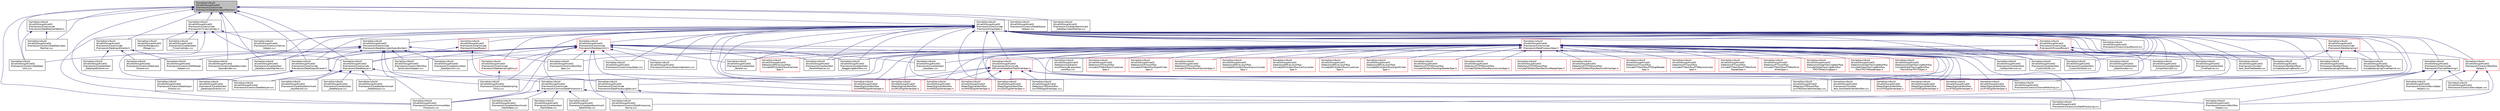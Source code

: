 digraph "/home/travis/build/AliceO2Group/AliceO2/Framework/Core/include/Framework/DataDescriptorMatcher.h"
{
 // INTERACTIVE_SVG=YES
  bgcolor="transparent";
  edge [fontname="Helvetica",fontsize="10",labelfontname="Helvetica",labelfontsize="10"];
  node [fontname="Helvetica",fontsize="10",shape=record];
  Node34 [label="/home/travis/build\l/AliceO2Group/AliceO2\l/Framework/Core/include\l/Framework/DataDescriptorMatcher.h",height=0.2,width=0.4,color="black", fillcolor="grey75", style="filled", fontcolor="black"];
  Node34 -> Node35 [dir="back",color="midnightblue",fontsize="10",style="solid",fontname="Helvetica"];
  Node35 [label="/home/travis/build\l/AliceO2Group/AliceO2\l/Framework/Core/include\l/Framework/DataInputDirector.h",height=0.2,width=0.4,color="black",URL="$d0/d9c/DataInputDirector_8h.html"];
  Node35 -> Node36 [dir="back",color="midnightblue",fontsize="10",style="solid",fontname="Helvetica"];
  Node36 [label="/home/travis/build\l/AliceO2Group/AliceO2\l/Framework/Core/src/AODReader\lHelpers.cxx",height=0.2,width=0.4,color="black",URL="$d4/dc5/AODReaderHelpers_8cxx.html"];
  Node35 -> Node37 [dir="back",color="midnightblue",fontsize="10",style="solid",fontname="Helvetica"];
  Node37 [label="/home/travis/build\l/AliceO2Group/AliceO2\l/Framework/Core/src/DataInput\lDirector.cxx",height=0.2,width=0.4,color="black",URL="$d6/d2a/DataInputDirector_8cxx.html"];
  Node35 -> Node38 [dir="back",color="midnightblue",fontsize="10",style="solid",fontname="Helvetica"];
  Node38 [label="/home/travis/build\l/AliceO2Group/AliceO2\l/Framework/Core/test/test\l_DataInputDirector.cxx",height=0.2,width=0.4,color="black",URL="$df/d68/test__DataInputDirector_8cxx.html"];
  Node34 -> Node39 [dir="back",color="midnightblue",fontsize="10",style="solid",fontname="Helvetica"];
  Node39 [label="/home/travis/build\l/AliceO2Group/AliceO2\l/Framework/Core/include\l/Framework/DataMatcherWalker.h",height=0.2,width=0.4,color="black",URL="$d7/dc7/DataMatcherWalker_8h.html"];
  Node39 -> Node40 [dir="back",color="midnightblue",fontsize="10",style="solid",fontname="Helvetica"];
  Node40 [label="/home/travis/build\l/AliceO2Group/AliceO2\l/Framework/Core/src/DataDescriptor\lMatcher.cxx",height=0.2,width=0.4,color="black",URL="$d0/d2b/DataDescriptorMatcher_8cxx.html"];
  Node39 -> Node41 [dir="back",color="midnightblue",fontsize="10",style="solid",fontname="Helvetica"];
  Node41 [label="/home/travis/build\l/AliceO2Group/AliceO2\l/Framework/Core/src/DataSpec\lUtils.cxx",height=0.2,width=0.4,color="black",URL="$d4/dab/DataSpecUtils_8cxx.html"];
  Node34 -> Node42 [dir="back",color="midnightblue",fontsize="10",style="solid",fontname="Helvetica"];
  Node42 [label="/home/travis/build\l/AliceO2Group/AliceO2\l/Framework/Core/include\l/Framework/DataOutputDirector.h",height=0.2,width=0.4,color="black",URL="$d4/d61/DataOutputDirector_8h.html"];
  Node42 -> Node43 [dir="back",color="midnightblue",fontsize="10",style="solid",fontname="Helvetica"];
  Node43 [label="/home/travis/build\l/AliceO2Group/AliceO2\l/Framework/Core/include\l/Framework/CommonDataProcessors.h",height=0.2,width=0.4,color="black",URL="$d6/d58/CommonDataProcessors_8h.html"];
  Node43 -> Node44 [dir="back",color="midnightblue",fontsize="10",style="solid",fontname="Helvetica"];
  Node44 [label="/home/travis/build\l/AliceO2Group/AliceO2\l/Framework/Core/src/CommonData\lProcessors.cxx",height=0.2,width=0.4,color="black",URL="$df/d93/CommonDataProcessors_8cxx.html"];
  Node43 -> Node45 [dir="back",color="midnightblue",fontsize="10",style="solid",fontname="Helvetica"];
  Node45 [label="/home/travis/build\l/AliceO2Group/AliceO2\l/Framework/Core/src/Workflow\lHelpers.cxx",height=0.2,width=0.4,color="black",URL="$dc/da7/WorkflowHelpers_8cxx.html"];
  Node43 -> Node46 [dir="back",color="midnightblue",fontsize="10",style="solid",fontname="Helvetica"];
  Node46 [label="/home/travis/build\l/AliceO2Group/AliceO2\l/Framework/Core/test/benchmark\l_TableToTree.cxx",height=0.2,width=0.4,color="black",URL="$d9/dd7/benchmark__TableToTree_8cxx.html"];
  Node43 -> Node47 [dir="back",color="midnightblue",fontsize="10",style="solid",fontname="Helvetica"];
  Node47 [label="/home/travis/build\l/AliceO2Group/AliceO2\l/Framework/Core/test/benchmark\l_TreeToTable.cxx",height=0.2,width=0.4,color="black",URL="$dc/dc4/benchmark__TreeToTable_8cxx.html"];
  Node43 -> Node48 [dir="back",color="midnightblue",fontsize="10",style="solid",fontname="Helvetica"];
  Node48 [label="/home/travis/build\l/AliceO2Group/AliceO2\l/Framework/Core/test/test\l_TreeToTable.cxx",height=0.2,width=0.4,color="black",URL="$da/dae/test__TreeToTable_8cxx.html"];
  Node42 -> Node49 [dir="back",color="midnightblue",fontsize="10",style="solid",fontname="Helvetica"];
  Node49 [label="/home/travis/build\l/AliceO2Group/AliceO2\l/Framework/Core/src/DataOutput\lDirector.cxx",height=0.2,width=0.4,color="black",URL="$db/d61/DataOutputDirector_8cxx.html"];
  Node42 -> Node50 [dir="back",color="midnightblue",fontsize="10",style="solid",fontname="Helvetica"];
  Node50 [label="/home/travis/build\l/AliceO2Group/AliceO2\l/Framework/Core/test/test\l_DataOutputDirector.cxx",height=0.2,width=0.4,color="black",URL="$d8/de2/test__DataOutputDirector_8cxx.html"];
  Node34 -> Node51 [dir="back",color="midnightblue",fontsize="10",style="solid",fontname="Helvetica"];
  Node51 [label="/home/travis/build\l/AliceO2Group/AliceO2\l/Framework/Core/include\l/Framework/DataRelayer.h",height=0.2,width=0.4,color="black",URL="$df/d59/DataRelayer_8h.html"];
  Node51 -> Node52 [dir="back",color="midnightblue",fontsize="10",style="solid",fontname="Helvetica"];
  Node52 [label="/home/travis/build\l/AliceO2Group/AliceO2\l/Framework/Core/include\l/Framework/DataProcessingDevice.h",height=0.2,width=0.4,color="black",URL="$d3/d4b/DataProcessingDevice_8h.html"];
  Node52 -> Node53 [dir="back",color="midnightblue",fontsize="10",style="solid",fontname="Helvetica"];
  Node53 [label="/home/travis/build\l/AliceO2Group/AliceO2\l/Framework/Core/src/DataProcessing\lDevice.cxx",height=0.2,width=0.4,color="black",URL="$db/dac/DataProcessingDevice_8cxx.html"];
  Node52 -> Node54 [dir="back",color="midnightblue",fontsize="10",style="solid",fontname="Helvetica"];
  Node54 [label="/home/travis/build\l/AliceO2Group/AliceO2\l/Framework/Core/src/runDataProcessing.cxx",height=0.2,width=0.4,color="black",URL="$d7/d54/runDataProcessing_8cxx.html"];
  Node51 -> Node55 [dir="back",color="midnightblue",fontsize="10",style="solid",fontname="Helvetica"];
  Node55 [label="/home/travis/build\l/AliceO2Group/AliceO2\l/Framework/Core/src/DataRelayer.cxx",height=0.2,width=0.4,color="black",URL="$d1/d57/DataRelayer_8cxx.html"];
  Node51 -> Node56 [dir="back",color="midnightblue",fontsize="10",style="solid",fontname="Helvetica"];
  Node56 [label="/home/travis/build\l/AliceO2Group/AliceO2\l/Framework/Core/test/benchmark\l_DataRelayer.cxx",height=0.2,width=0.4,color="black",URL="$d8/dd6/benchmark__DataRelayer_8cxx.html"];
  Node51 -> Node57 [dir="back",color="midnightblue",fontsize="10",style="solid",fontname="Helvetica"];
  Node57 [label="/home/travis/build\l/AliceO2Group/AliceO2\l/Framework/Core/test/benchmark\l_InputRecord.cxx",height=0.2,width=0.4,color="black",URL="$df/d93/benchmark__InputRecord_8cxx.html"];
  Node51 -> Node58 [dir="back",color="midnightblue",fontsize="10",style="solid",fontname="Helvetica"];
  Node58 [label="/home/travis/build\l/AliceO2Group/AliceO2\l/Framework/Core/test/test\l_DataRelayer.cxx",height=0.2,width=0.4,color="black",URL="$dc/d6d/test__DataRelayer_8cxx.html"];
  Node34 -> Node59 [dir="back",color="midnightblue",fontsize="10",style="solid",fontname="Helvetica"];
  Node59 [label="/home/travis/build\l/AliceO2Group/AliceO2\l/Framework/Core/include\l/Framework/InputSpec.h",height=0.2,width=0.4,color="black",URL="$d5/d3f/InputSpec_8h.html"];
  Node59 -> Node60 [dir="back",color="midnightblue",fontsize="10",style="solid",fontname="Helvetica"];
  Node60 [label="/home/travis/build\l/AliceO2Group/AliceO2\l/Detectors/TRD/workflow\l/src/TRDDigitWriterSpec.cxx",height=0.2,width=0.4,color="black",URL="$dd/d1a/TRDDigitWriterSpec_8cxx.html"];
  Node59 -> Node61 [dir="back",color="midnightblue",fontsize="10",style="solid",fontname="Helvetica"];
  Node61 [label="/home/travis/build\l/AliceO2Group/AliceO2\l/Detectors/TRD/workflow\l/src/TRDTrackletWriterSpec.cxx",height=0.2,width=0.4,color="black",URL="$d0/dfb/TRDTrackletWriterSpec_8cxx.html"];
  Node59 -> Node62 [dir="back",color="midnightblue",fontsize="10",style="solid",fontname="Helvetica"];
  Node62 [label="/home/travis/build\l/AliceO2Group/AliceO2\l/Framework/Core/include\l/Framework/ChannelMatching.h",height=0.2,width=0.4,color="black",URL="$d3/d2c/ChannelMatching_8h.html"];
  Node62 -> Node63 [dir="back",color="midnightblue",fontsize="10",style="solid",fontname="Helvetica"];
  Node63 [label="/home/travis/build\l/AliceO2Group/AliceO2\l/Framework/Core/src/ChannelMatching.cxx",height=0.2,width=0.4,color="black",URL="$d6/d34/ChannelMatching_8cxx.html"];
  Node62 -> Node53 [dir="back",color="midnightblue",fontsize="10",style="solid",fontname="Helvetica"];
  Node62 -> Node64 [dir="back",color="midnightblue",fontsize="10",style="solid",fontname="Helvetica"];
  Node64 [label="/home/travis/build\l/AliceO2Group/AliceO2\l/Framework/Core/src/DeviceSpec.cxx",height=0.2,width=0.4,color="black",URL="$d8/d84/DeviceSpec_8cxx.html"];
  Node62 -> Node65 [dir="back",color="midnightblue",fontsize="10",style="solid",fontname="Helvetica"];
  Node65 [label="/home/travis/build\l/AliceO2Group/AliceO2\l/Framework/Core/src/DeviceSpec\lHelpers.cxx",height=0.2,width=0.4,color="black",URL="$d1/dd9/DeviceSpecHelpers_8cxx.html"];
  Node62 -> Node54 [dir="back",color="midnightblue",fontsize="10",style="solid",fontname="Helvetica"];
  Node62 -> Node45 [dir="back",color="midnightblue",fontsize="10",style="solid",fontname="Helvetica"];
  Node59 -> Node43 [dir="back",color="midnightblue",fontsize="10",style="solid",fontname="Helvetica"];
  Node59 -> Node66 [dir="back",color="midnightblue",fontsize="10",style="solid",fontname="Helvetica"];
  Node66 [label="/home/travis/build\l/AliceO2Group/AliceO2\l/Framework/Core/include\l/Framework/DataDescriptorQueryBuilder.h",height=0.2,width=0.4,color="black",URL="$db/de2/DataDescriptorQueryBuilder_8h.html"];
  Node66 -> Node42 [dir="back",color="midnightblue",fontsize="10",style="solid",fontname="Helvetica"];
  Node66 -> Node44 [dir="back",color="midnightblue",fontsize="10",style="solid",fontname="Helvetica"];
  Node66 -> Node67 [dir="back",color="midnightblue",fontsize="10",style="solid",fontname="Helvetica"];
  Node67 [label="/home/travis/build\l/AliceO2Group/AliceO2\l/Framework/Core/src/DataDescriptor\lQueryBuilder.cxx",height=0.2,width=0.4,color="black",URL="$d3/d17/DataDescriptorQueryBuilder_8cxx.html"];
  Node66 -> Node37 [dir="back",color="midnightblue",fontsize="10",style="solid",fontname="Helvetica"];
  Node66 -> Node68 [dir="back",color="midnightblue",fontsize="10",style="solid",fontname="Helvetica"];
  Node68 [label="/home/travis/build\l/AliceO2Group/AliceO2\l/Framework/Core/src/DataSampling\lPolicy.cxx",height=0.2,width=0.4,color="black",URL="$de/d3b/DataSamplingPolicy_8cxx.html",tooltip="Implementation of O2 Data Sampling Policy. "];
  Node66 -> Node69 [dir="back",color="midnightblue",fontsize="10",style="solid",fontname="Helvetica"];
  Node69 [label="/home/travis/build\l/AliceO2Group/AliceO2\l/Framework/Core/src/Workflow\lSerializationHelpers.cxx",height=0.2,width=0.4,color="black",URL="$d0/d54/WorkflowSerializationHelpers_8cxx.html"];
  Node66 -> Node70 [dir="back",color="midnightblue",fontsize="10",style="solid",fontname="Helvetica"];
  Node70 [label="/home/travis/build\l/AliceO2Group/AliceO2\l/Framework/Core/src/Workflow\lSpec.cxx",height=0.2,width=0.4,color="black",URL="$d1/d43/WorkflowSpec_8cxx.html"];
  Node66 -> Node71 [dir="back",color="midnightblue",fontsize="10",style="solid",fontname="Helvetica"];
  Node71 [label="/home/travis/build\l/AliceO2Group/AliceO2\l/Framework/Core/test/test\l_DataDescriptorMatcher.cxx",height=0.2,width=0.4,color="black",URL="$dd/d1e/test__DataDescriptorMatcher_8cxx.html"];
  Node66 -> Node72 [dir="back",color="midnightblue",fontsize="10",style="solid",fontname="Helvetica"];
  Node72 [label="/home/travis/build\l/AliceO2Group/AliceO2\l/Framework/Core/test/unittest\l_DataSpecUtils.cxx",height=0.2,width=0.4,color="black",URL="$dd/dfd/unittest__DataSpecUtils_8cxx.html"];
  Node59 -> Node42 [dir="back",color="midnightblue",fontsize="10",style="solid",fontname="Helvetica"];
  Node59 -> Node73 [dir="back",color="midnightblue",fontsize="10",style="solid",fontname="Helvetica"];
  Node73 [label="/home/travis/build\l/AliceO2Group/AliceO2\l/Framework/Core/include\l/Framework/DataProcessorSpec.h",height=0.2,width=0.4,color="red",URL="$d0/df4/DataProcessorSpec_8h.html"];
  Node73 -> Node74 [dir="back",color="midnightblue",fontsize="10",style="solid",fontname="Helvetica"];
  Node74 [label="/home/travis/build\l/AliceO2Group/AliceO2\l/Detectors/Calibration\l/workflow/ccdb-populator\l-workflow.cxx",height=0.2,width=0.4,color="black",URL="$d2/d5c/ccdb-populator-workflow_8cxx.html"];
  Node73 -> Node75 [dir="back",color="midnightblue",fontsize="10",style="solid",fontname="Helvetica"];
  Node75 [label="/home/travis/build\l/AliceO2Group/AliceO2\l/Detectors/CPV/workflow\l/include/CPVWorkflow/Clusterizer\lSpec.h",height=0.2,width=0.4,color="red",URL="$d9/dcc/CPV_2workflow_2include_2CPVWorkflow_2ClusterizerSpec_8h.html"];
  Node73 -> Node78 [dir="back",color="midnightblue",fontsize="10",style="solid",fontname="Helvetica"];
  Node78 [label="/home/travis/build\l/AliceO2Group/AliceO2\l/Detectors/CPV/workflow\l/include/CPVWorkflow/DigitsPrinter\lSpec.h",height=0.2,width=0.4,color="red",URL="$d4/d19/CPV_2workflow_2include_2CPVWorkflow_2DigitsPrinterSpec_8h.html"];
  Node73 -> Node80 [dir="back",color="midnightblue",fontsize="10",style="solid",fontname="Helvetica"];
  Node80 [label="/home/travis/build\l/AliceO2Group/AliceO2\l/Detectors/CPV/workflow\l/include/CPVWorkflow/PublisherSpec.h",height=0.2,width=0.4,color="red",URL="$d1/dd9/CPV_2workflow_2include_2CPVWorkflow_2PublisherSpec_8h.html"];
  Node73 -> Node82 [dir="back",color="midnightblue",fontsize="10",style="solid",fontname="Helvetica"];
  Node82 [label="/home/travis/build\l/AliceO2Group/AliceO2\l/Detectors/EMCAL/workflow\l/include/EMCALWorkflow/AnalysisCluster\lSpec.h",height=0.2,width=0.4,color="red",URL="$d3/dd3/AnalysisClusterSpec_8h.html"];
  Node73 -> Node85 [dir="back",color="midnightblue",fontsize="10",style="solid",fontname="Helvetica"];
  Node85 [label="/home/travis/build\l/AliceO2Group/AliceO2\l/Detectors/EMCAL/workflow\l/include/EMCALWorkflow/CellConverter\lSpec.h",height=0.2,width=0.4,color="red",URL="$d3/ddf/EMCAL_2workflow_2include_2EMCALWorkflow_2CellConverterSpec_8h.html"];
  Node73 -> Node87 [dir="back",color="midnightblue",fontsize="10",style="solid",fontname="Helvetica"];
  Node87 [label="/home/travis/build\l/AliceO2Group/AliceO2\l/Detectors/EMCAL/workflow\l/include/EMCALWorkflow/Clusterizer\lSpec.h",height=0.2,width=0.4,color="red",URL="$d2/dd1/EMCAL_2workflow_2include_2EMCALWorkflow_2ClusterizerSpec_8h.html"];
  Node73 -> Node89 [dir="back",color="midnightblue",fontsize="10",style="solid",fontname="Helvetica"];
  Node89 [label="/home/travis/build\l/AliceO2Group/AliceO2\l/Detectors/EMCAL/workflow\l/include/EMCALWorkflow/DigitsPrinter\lSpec.h",height=0.2,width=0.4,color="red",URL="$d3/d59/EMCAL_2workflow_2include_2EMCALWorkflow_2DigitsPrinterSpec_8h.html"];
  Node73 -> Node91 [dir="back",color="midnightblue",fontsize="10",style="solid",fontname="Helvetica"];
  Node91 [label="/home/travis/build\l/AliceO2Group/AliceO2\l/Detectors/EMCAL/workflow\l/include/EMCALWorkflow/Publisher\lSpec.h",height=0.2,width=0.4,color="red",URL="$d2/d55/EMCAL_2workflow_2include_2EMCALWorkflow_2PublisherSpec_8h.html"];
  Node73 -> Node93 [dir="back",color="midnightblue",fontsize="10",style="solid",fontname="Helvetica"];
  Node93 [label="/home/travis/build\l/AliceO2Group/AliceO2\l/Detectors/FIT/FDD/workflow\l/include/FDDWorkflow/DigitReaderSpec.h",height=0.2,width=0.4,color="red",URL="$dd/d24/FIT_2FDD_2workflow_2include_2FDDWorkflow_2DigitReaderSpec_8h.html"];
  Node73 -> Node96 [dir="back",color="midnightblue",fontsize="10",style="solid",fontname="Helvetica"];
  Node96 [label="/home/travis/build\l/AliceO2Group/AliceO2\l/Detectors/FIT/FDD/workflow\l/include/FDDWorkflow/ReconstructorSpec.h",height=0.2,width=0.4,color="red",URL="$d7/df4/ReconstructorSpec_8h.html"];
  Node73 -> Node98 [dir="back",color="midnightblue",fontsize="10",style="solid",fontname="Helvetica"];
  Node98 [label="/home/travis/build\l/AliceO2Group/AliceO2\l/Detectors/FIT/FDD/workflow\l/include/FDDWorkflow/RecPointReaderSpec.h",height=0.2,width=0.4,color="red",URL="$d7/da5/RecPointReaderSpec_8h.html"];
  Node73 -> Node100 [dir="back",color="midnightblue",fontsize="10",style="solid",fontname="Helvetica"];
  Node100 [label="/home/travis/build\l/AliceO2Group/AliceO2\l/Detectors/FIT/FDD/workflow\l/include/FDDWorkflow/RecPointWriterSpec.h",height=0.2,width=0.4,color="red",URL="$dc/d74/RecPointWriterSpec_8h.html"];
  Node73 -> Node102 [dir="back",color="midnightblue",fontsize="10",style="solid",fontname="Helvetica"];
  Node102 [label="/home/travis/build\l/AliceO2Group/AliceO2\l/Detectors/FIT/workflow\l/include/FITWorkflow/FT0DigitReader\lSpec.h",height=0.2,width=0.4,color="red",URL="$dc/d0d/FT0DigitReaderSpec_8h.html"];
  Node73 -> Node105 [dir="back",color="midnightblue",fontsize="10",style="solid",fontname="Helvetica"];
  Node105 [label="/home/travis/build\l/AliceO2Group/AliceO2\l/Detectors/FIT/workflow\l/include/FITWorkflow/FT0Reconstructor\lSpec.h",height=0.2,width=0.4,color="red",URL="$d0/d58/FT0ReconstructorSpec_8h.html"];
  Node73 -> Node107 [dir="back",color="midnightblue",fontsize="10",style="solid",fontname="Helvetica"];
  Node107 [label="/home/travis/build\l/AliceO2Group/AliceO2\l/Detectors/FIT/workflow\l/include/FITWorkflow/FT0RecPoint\lReaderSpec.h",height=0.2,width=0.4,color="red",URL="$d1/d4b/FT0RecPointReaderSpec_8h.html"];
  Node73 -> Node111 [dir="back",color="midnightblue",fontsize="10",style="solid",fontname="Helvetica"];
  Node111 [label="/home/travis/build\l/AliceO2Group/AliceO2\l/Detectors/FIT/workflow\l/include/FITWorkflow/FT0RecPoint\lWriterSpec.h",height=0.2,width=0.4,color="red",URL="$d5/d02/FT0RecPointWriterSpec_8h.html"];
  Node73 -> Node113 [dir="back",color="midnightblue",fontsize="10",style="solid",fontname="Helvetica"];
  Node113 [label="/home/travis/build\l/AliceO2Group/AliceO2\l/Detectors/GlobalTrackingWorkflow\l/include/GlobalTrackingWorkflow\l/TPCITSMatchingSpec.h",height=0.2,width=0.4,color="red",URL="$da/d20/TPCITSMatchingSpec_8h.html"];
  Node73 -> Node115 [dir="back",color="midnightblue",fontsize="10",style="solid",fontname="Helvetica"];
  Node115 [label="/home/travis/build\l/AliceO2Group/AliceO2\l/Detectors/GlobalTrackingWorkflow\l/include/GlobalTrackingWorkflow\l/TrackTPCITSReaderSpec.h",height=0.2,width=0.4,color="red",URL="$de/daa/TrackTPCITSReaderSpec_8h.html"];
  Node73 -> Node117 [dir="back",color="midnightblue",fontsize="10",style="solid",fontname="Helvetica"];
  Node117 [label="/home/travis/build\l/AliceO2Group/AliceO2\l/Detectors/GlobalTrackingWorkflow\l/include/GlobalTrackingWorkflow\l/TrackWriterTPCITSSpec.h",height=0.2,width=0.4,color="red",URL="$da/d9c/TrackWriterTPCITSSpec_8h.html"];
  Node73 -> Node60 [dir="back",color="midnightblue",fontsize="10",style="solid",fontname="Helvetica"];
  Node73 -> Node61 [dir="back",color="midnightblue",fontsize="10",style="solid",fontname="Helvetica"];
  Node73 -> Node43 [dir="back",color="midnightblue",fontsize="10",style="solid",fontname="Helvetica"];
  Node73 -> Node44 [dir="back",color="midnightblue",fontsize="10",style="solid",fontname="Helvetica"];
  Node73 -> Node54 [dir="back",color="midnightblue",fontsize="10",style="solid",fontname="Helvetica"];
  Node73 -> Node70 [dir="back",color="midnightblue",fontsize="10",style="solid",fontname="Helvetica"];
  Node73 -> Node341 [dir="back",color="midnightblue",fontsize="10",style="solid",fontname="Helvetica"];
  Node341 [label="/home/travis/build\l/AliceO2Group/AliceO2\l/Framework/Core/test/test\l_CallbackService.cxx",height=0.2,width=0.4,color="black",URL="$db/d30/test__CallbackService_8cxx.html"];
  Node73 -> Node343 [dir="back",color="midnightblue",fontsize="10",style="solid",fontname="Helvetica"];
  Node343 [label="/home/travis/build\l/AliceO2Group/AliceO2\l/Framework/Core/test/test\l_CustomGUIGL.cxx",height=0.2,width=0.4,color="black",URL="$d5/d47/test__CustomGUIGL_8cxx.html"];
  Node73 -> Node344 [dir="back",color="midnightblue",fontsize="10",style="solid",fontname="Helvetica"];
  Node344 [label="/home/travis/build\l/AliceO2Group/AliceO2\l/Framework/Core/test/test\l_CustomGUISokol.cxx",height=0.2,width=0.4,color="black",URL="$d6/dd1/test__CustomGUISokol_8cxx.html"];
  Node73 -> Node347 [dir="back",color="midnightblue",fontsize="10",style="solid",fontname="Helvetica"];
  Node347 [label="/home/travis/build\l/AliceO2Group/AliceO2\l/Framework/Core/test/test\l_DataAllocator.cxx",height=0.2,width=0.4,color="black",URL="$d2/da2/test__DataAllocator_8cxx.html"];
  Node73 -> Node350 [dir="back",color="midnightblue",fontsize="10",style="solid",fontname="Helvetica"];
  Node350 [label="/home/travis/build\l/AliceO2Group/AliceO2\l/Framework/Core/test/test\l_Parallel.cxx",height=0.2,width=0.4,color="black",URL="$d3/d66/test__Parallel_8cxx.html"];
  Node73 -> Node351 [dir="back",color="midnightblue",fontsize="10",style="solid",fontname="Helvetica"];
  Node351 [label="/home/travis/build\l/AliceO2Group/AliceO2\l/Framework/Core/test/test\l_ParallelPipeline.cxx",height=0.2,width=0.4,color="black",URL="$d8/d7e/test__ParallelPipeline_8cxx.html"];
  Node73 -> Node360 [dir="back",color="midnightblue",fontsize="10",style="solid",fontname="Helvetica"];
  Node360 [label="/home/travis/build\l/AliceO2Group/AliceO2\l/Framework/Core/test/test\l_SimpleTracksED.cxx",height=0.2,width=0.4,color="black",URL="$d7/d18/test__SimpleTracksED_8cxx.html"];
  Node73 -> Node364 [dir="back",color="midnightblue",fontsize="10",style="solid",fontname="Helvetica"];
  Node364 [label="/home/travis/build\l/AliceO2Group/AliceO2\l/Framework/Core/test/test\l_StaggeringWorkflow.cxx",height=0.2,width=0.4,color="black",URL="$dd/d16/test__StaggeringWorkflow_8cxx.html"];
  Node73 -> Node366 [dir="back",color="midnightblue",fontsize="10",style="solid",fontname="Helvetica"];
  Node366 [label="/home/travis/build\l/AliceO2Group/AliceO2\l/Framework/Core/test/test\l_TimePipeline.cxx",height=0.2,width=0.4,color="black",URL="$d1/d4f/test__TimePipeline_8cxx.html"];
  Node73 -> Node368 [dir="back",color="midnightblue",fontsize="10",style="solid",fontname="Helvetica"];
  Node368 [label="/home/travis/build\l/AliceO2Group/AliceO2\l/Framework/TestWorkflows\l/src/dataSamplingParallel.cxx",height=0.2,width=0.4,color="black",URL="$d3/dbe/dataSamplingParallel_8cxx.html"];
  Node73 -> Node369 [dir="back",color="midnightblue",fontsize="10",style="solid",fontname="Helvetica"];
  Node369 [label="/home/travis/build\l/AliceO2Group/AliceO2\l/Framework/TestWorkflows\l/src/dataSamplingPodAndRoot.cxx",height=0.2,width=0.4,color="black",URL="$de/da3/dataSamplingPodAndRoot_8cxx.html"];
  Node73 -> Node370 [dir="back",color="midnightblue",fontsize="10",style="solid",fontname="Helvetica"];
  Node370 [label="/home/travis/build\l/AliceO2Group/AliceO2\l/Framework/TestWorkflows\l/src/dataSamplingTimePipeline.cxx",height=0.2,width=0.4,color="black",URL="$db/d9e/dataSamplingTimePipeline_8cxx.html"];
  Node73 -> Node465 [dir="back",color="midnightblue",fontsize="10",style="solid",fontname="Helvetica"];
  Node465 [label="/home/travis/build\l/AliceO2Group/AliceO2\l/Framework/Utils/include\l/DPLUtils/MakeRootTreeWriterSpec.h",height=0.2,width=0.4,color="red",URL="$d5/dc8/MakeRootTreeWriterSpec_8h.html",tooltip="Configurable generator for RootTreeWriter processor spec. "];
  Node465 -> Node60 [dir="back",color="midnightblue",fontsize="10",style="solid",fontname="Helvetica"];
  Node465 -> Node61 [dir="back",color="midnightblue",fontsize="10",style="solid",fontname="Helvetica"];
  Node465 -> Node392 [dir="back",color="midnightblue",fontsize="10",style="solid",fontname="Helvetica"];
  Node392 [label="/home/travis/build\l/AliceO2Group/AliceO2\l/Framework/Utils/test\l/test_RootTreeWriterWorkflow.cxx",height=0.2,width=0.4,color="black",URL="$d1/d02/test__RootTreeWriterWorkflow_8cxx.html"];
  Node465 -> Node467 [dir="back",color="midnightblue",fontsize="10",style="solid",fontname="Helvetica"];
  Node467 [label="/home/travis/build\l/AliceO2Group/AliceO2\l/Steer/DigitizerWorkflow\l/src/CPVDigitWriterSpec.h",height=0.2,width=0.4,color="red",URL="$d1/dc0/CPVDigitWriterSpec_8h.html"];
  Node465 -> Node469 [dir="back",color="midnightblue",fontsize="10",style="solid",fontname="Helvetica"];
  Node469 [label="/home/travis/build\l/AliceO2Group/AliceO2\l/Steer/DigitizerWorkflow\l/src/FDDDigitWriterSpec.h",height=0.2,width=0.4,color="red",URL="$d8/dcd/FDDDigitWriterSpec_8h.html"];
  Node465 -> Node470 [dir="back",color="midnightblue",fontsize="10",style="solid",fontname="Helvetica"];
  Node470 [label="/home/travis/build\l/AliceO2Group/AliceO2\l/Steer/DigitizerWorkflow\l/src/FT0DigitWriterSpec.h",height=0.2,width=0.4,color="red",URL="$d4/d85/FT0DigitWriterSpec_8h.html"];
  Node465 -> Node471 [dir="back",color="midnightblue",fontsize="10",style="solid",fontname="Helvetica"];
  Node471 [label="/home/travis/build\l/AliceO2Group/AliceO2\l/Steer/DigitizerWorkflow\l/src/FV0DigitWriterSpec.h",height=0.2,width=0.4,color="red",URL="$d3/d12/FV0DigitWriterSpec_8h.html"];
  Node465 -> Node472 [dir="back",color="midnightblue",fontsize="10",style="solid",fontname="Helvetica"];
  Node472 [label="/home/travis/build\l/AliceO2Group/AliceO2\l/Steer/DigitizerWorkflow\l/src/HMPIDDigitWriterSpec.h",height=0.2,width=0.4,color="red",URL="$d5/d5b/HMPIDDigitWriterSpec_8h.html"];
  Node465 -> Node473 [dir="back",color="midnightblue",fontsize="10",style="solid",fontname="Helvetica"];
  Node473 [label="/home/travis/build\l/AliceO2Group/AliceO2\l/Steer/DigitizerWorkflow\l/src/MCHDigitWriterSpec.h",height=0.2,width=0.4,color="red",URL="$d8/d60/MCHDigitWriterSpec_8h.html"];
  Node465 -> Node474 [dir="back",color="midnightblue",fontsize="10",style="solid",fontname="Helvetica"];
  Node474 [label="/home/travis/build\l/AliceO2Group/AliceO2\l/Steer/DigitizerWorkflow\l/src/MIDDigitWriterSpec.h",height=0.2,width=0.4,color="red",URL="$d9/d65/MIDDigitWriterSpec_8h.html"];
  Node465 -> Node475 [dir="back",color="midnightblue",fontsize="10",style="solid",fontname="Helvetica"];
  Node475 [label="/home/travis/build\l/AliceO2Group/AliceO2\l/Steer/DigitizerWorkflow\l/src/PHOSDigitWriterSpec.h",height=0.2,width=0.4,color="red",URL="$d4/d33/PHOSDigitWriterSpec_8h.html"];
  Node465 -> Node476 [dir="back",color="midnightblue",fontsize="10",style="solid",fontname="Helvetica"];
  Node476 [label="/home/travis/build\l/AliceO2Group/AliceO2\l/Steer/DigitizerWorkflow\l/src/ZDCDigitWriterSpec.h",height=0.2,width=0.4,color="red",URL="$d9/d31/ZDCDigitWriterSpec_8h.html"];
  Node73 -> Node391 [dir="back",color="midnightblue",fontsize="10",style="solid",fontname="Helvetica"];
  Node391 [label="/home/travis/build\l/AliceO2Group/AliceO2\l/Framework/Utils/test\l/test_RootTreeReader.cxx",height=0.2,width=0.4,color="black",URL="$d6/d0d/test__RootTreeReader_8cxx.html"];
  Node73 -> Node392 [dir="back",color="midnightblue",fontsize="10",style="solid",fontname="Helvetica"];
  Node73 -> Node467 [dir="back",color="midnightblue",fontsize="10",style="solid",fontname="Helvetica"];
  Node73 -> Node469 [dir="back",color="midnightblue",fontsize="10",style="solid",fontname="Helvetica"];
  Node73 -> Node470 [dir="back",color="midnightblue",fontsize="10",style="solid",fontname="Helvetica"];
  Node73 -> Node471 [dir="back",color="midnightblue",fontsize="10",style="solid",fontname="Helvetica"];
  Node73 -> Node472 [dir="back",color="midnightblue",fontsize="10",style="solid",fontname="Helvetica"];
  Node73 -> Node473 [dir="back",color="midnightblue",fontsize="10",style="solid",fontname="Helvetica"];
  Node73 -> Node474 [dir="back",color="midnightblue",fontsize="10",style="solid",fontname="Helvetica"];
  Node73 -> Node475 [dir="back",color="midnightblue",fontsize="10",style="solid",fontname="Helvetica"];
  Node73 -> Node476 [dir="back",color="midnightblue",fontsize="10",style="solid",fontname="Helvetica"];
  Node59 -> Node442 [dir="back",color="midnightblue",fontsize="10",style="solid",fontname="Helvetica"];
  Node442 [label="/home/travis/build\l/AliceO2Group/AliceO2\l/Framework/Core/include\l/Framework/DataSampling.h",height=0.2,width=0.4,color="red",URL="$d7/d78/DataSampling_8h.html",tooltip="Definition of O2 Data Sampling, v1.0. "];
  Node442 -> Node368 [dir="back",color="midnightblue",fontsize="10",style="solid",fontname="Helvetica"];
  Node442 -> Node369 [dir="back",color="midnightblue",fontsize="10",style="solid",fontname="Helvetica"];
  Node442 -> Node370 [dir="back",color="midnightblue",fontsize="10",style="solid",fontname="Helvetica"];
  Node59 -> Node517 [dir="back",color="midnightblue",fontsize="10",style="solid",fontname="Helvetica"];
  Node517 [label="/home/travis/build\l/AliceO2Group/AliceO2\l/Framework/Core/include\l/Framework/DataSamplingPolicy.h",height=0.2,width=0.4,color="red",URL="$d2/d1b/DataSamplingPolicy_8h.html",tooltip="A declaration of O2 Data Sampling Policy. "];
  Node517 -> Node68 [dir="back",color="midnightblue",fontsize="10",style="solid",fontname="Helvetica"];
  Node59 -> Node519 [dir="back",color="midnightblue",fontsize="10",style="solid",fontname="Helvetica"];
  Node519 [label="/home/travis/build\l/AliceO2Group/AliceO2\l/Framework/Core/include\l/Framework/DataSpecUtils.h",height=0.2,width=0.4,color="red",URL="$d6/d68/DataSpecUtils_8h.html"];
  Node519 -> Node91 [dir="back",color="midnightblue",fontsize="10",style="solid",fontname="Helvetica"];
  Node519 -> Node42 [dir="back",color="midnightblue",fontsize="10",style="solid",fontname="Helvetica"];
  Node519 -> Node517 [dir="back",color="midnightblue",fontsize="10",style="solid",fontname="Helvetica"];
  Node519 -> Node36 [dir="back",color="midnightblue",fontsize="10",style="solid",fontname="Helvetica"];
  Node519 -> Node63 [dir="back",color="midnightblue",fontsize="10",style="solid",fontname="Helvetica"];
  Node519 -> Node44 [dir="back",color="midnightblue",fontsize="10",style="solid",fontname="Helvetica"];
  Node519 -> Node53 [dir="back",color="midnightblue",fontsize="10",style="solid",fontname="Helvetica"];
  Node519 -> Node55 [dir="back",color="midnightblue",fontsize="10",style="solid",fontname="Helvetica"];
  Node519 -> Node68 [dir="back",color="midnightblue",fontsize="10",style="solid",fontname="Helvetica"];
  Node519 -> Node41 [dir="back",color="midnightblue",fontsize="10",style="solid",fontname="Helvetica"];
  Node519 -> Node548 [dir="back",color="midnightblue",fontsize="10",style="solid",fontname="Helvetica"];
  Node548 [label="/home/travis/build\l/AliceO2Group/AliceO2\l/Framework/Core/src/InputSpec.cxx",height=0.2,width=0.4,color="black",URL="$d6/dda/InputSpec_8cxx.html"];
  Node519 -> Node549 [dir="back",color="midnightblue",fontsize="10",style="solid",fontname="Helvetica"];
  Node549 [label="/home/travis/build\l/AliceO2Group/AliceO2\l/Framework/Core/src/StreamOperators.cxx",height=0.2,width=0.4,color="black",URL="$d2/d13/StreamOperators_8cxx.html"];
  Node519 -> Node45 [dir="back",color="midnightblue",fontsize="10",style="solid",fontname="Helvetica"];
  Node519 -> Node69 [dir="back",color="midnightblue",fontsize="10",style="solid",fontname="Helvetica"];
  Node519 -> Node70 [dir="back",color="midnightblue",fontsize="10",style="solid",fontname="Helvetica"];
  Node519 -> Node550 [dir="back",color="midnightblue",fontsize="10",style="solid",fontname="Helvetica"];
  Node550 [label="/home/travis/build\l/AliceO2Group/AliceO2\l/Framework/Core/test/test\l_InputSpec.cxx",height=0.2,width=0.4,color="black",URL="$d5/d5b/test__InputSpec_8cxx.html"];
  Node519 -> Node350 [dir="back",color="midnightblue",fontsize="10",style="solid",fontname="Helvetica"];
  Node519 -> Node351 [dir="back",color="midnightblue",fontsize="10",style="solid",fontname="Helvetica"];
  Node519 -> Node364 [dir="back",color="midnightblue",fontsize="10",style="solid",fontname="Helvetica"];
  Node519 -> Node72 [dir="back",color="midnightblue",fontsize="10",style="solid",fontname="Helvetica"];
  Node519 -> Node368 [dir="back",color="midnightblue",fontsize="10",style="solid",fontname="Helvetica"];
  Node59 -> Node551 [dir="back",color="midnightblue",fontsize="10",style="solid",fontname="Helvetica"];
  Node551 [label="/home/travis/build\l/AliceO2Group/AliceO2\l/Framework/Core/include\l/Framework/ForwardRoute.h",height=0.2,width=0.4,color="red",URL="$d7/d12/ForwardRoute_8h.html"];
  Node551 -> Node52 [dir="back",color="midnightblue",fontsize="10",style="solid",fontname="Helvetica"];
  Node551 -> Node51 [dir="back",color="midnightblue",fontsize="10",style="solid",fontname="Helvetica"];
  Node551 -> Node443 [dir="back",color="midnightblue",fontsize="10",style="solid",fontname="Helvetica"];
  Node443 [label="/home/travis/build\l/AliceO2Group/AliceO2\l/Framework/Core/src/Workflow\lHelpers.h",height=0.2,width=0.4,color="red",URL="$d9/da0/WorkflowHelpers_8h.html"];
  Node443 -> Node64 [dir="back",color="midnightblue",fontsize="10",style="solid",fontname="Helvetica"];
  Node443 -> Node65 [dir="back",color="midnightblue",fontsize="10",style="solid",fontname="Helvetica"];
  Node443 -> Node45 [dir="back",color="midnightblue",fontsize="10",style="solid",fontname="Helvetica"];
  Node59 -> Node552 [dir="back",color="midnightblue",fontsize="10",style="solid",fontname="Helvetica"];
  Node552 [label="/home/travis/build\l/AliceO2Group/AliceO2\l/Framework/Core/include\l/Framework/InputRoute.h",height=0.2,width=0.4,color="red",URL="$d5/d19/InputRoute_8h.html"];
  Node552 -> Node52 [dir="back",color="midnightblue",fontsize="10",style="solid",fontname="Helvetica"];
  Node552 -> Node51 [dir="back",color="midnightblue",fontsize="10",style="solid",fontname="Helvetica"];
  Node59 -> Node44 [dir="back",color="midnightblue",fontsize="10",style="solid",fontname="Helvetica"];
  Node59 -> Node67 [dir="back",color="midnightblue",fontsize="10",style="solid",fontname="Helvetica"];
  Node59 -> Node443 [dir="back",color="midnightblue",fontsize="10",style="solid",fontname="Helvetica"];
  Node59 -> Node539 [dir="back",color="midnightblue",fontsize="10",style="solid",fontname="Helvetica"];
  Node539 [label="/home/travis/build\l/AliceO2Group/AliceO2\l/Framework/Core/src/InputRecord.cxx",height=0.2,width=0.4,color="black",URL="$df/d8e/InputRecord_8cxx.html"];
  Node59 -> Node548 [dir="back",color="midnightblue",fontsize="10",style="solid",fontname="Helvetica"];
  Node59 -> Node555 [dir="back",color="midnightblue",fontsize="10",style="solid",fontname="Helvetica"];
  Node555 [label="/home/travis/build\l/AliceO2Group/AliceO2\l/Framework/Core/src/Lifetime\lHelpers.cxx",height=0.2,width=0.4,color="black",URL="$d4/d7a/LifetimeHelpers_8cxx.html"];
  Node59 -> Node549 [dir="back",color="midnightblue",fontsize="10",style="solid",fontname="Helvetica"];
  Node59 -> Node341 [dir="back",color="midnightblue",fontsize="10",style="solid",fontname="Helvetica"];
  Node59 -> Node343 [dir="back",color="midnightblue",fontsize="10",style="solid",fontname="Helvetica"];
  Node59 -> Node344 [dir="back",color="midnightblue",fontsize="10",style="solid",fontname="Helvetica"];
  Node59 -> Node347 [dir="back",color="midnightblue",fontsize="10",style="solid",fontname="Helvetica"];
  Node59 -> Node71 [dir="back",color="midnightblue",fontsize="10",style="solid",fontname="Helvetica"];
  Node59 -> Node550 [dir="back",color="midnightblue",fontsize="10",style="solid",fontname="Helvetica"];
  Node59 -> Node350 [dir="back",color="midnightblue",fontsize="10",style="solid",fontname="Helvetica"];
  Node59 -> Node351 [dir="back",color="midnightblue",fontsize="10",style="solid",fontname="Helvetica"];
  Node59 -> Node360 [dir="back",color="midnightblue",fontsize="10",style="solid",fontname="Helvetica"];
  Node59 -> Node364 [dir="back",color="midnightblue",fontsize="10",style="solid",fontname="Helvetica"];
  Node59 -> Node366 [dir="back",color="midnightblue",fontsize="10",style="solid",fontname="Helvetica"];
  Node59 -> Node368 [dir="back",color="midnightblue",fontsize="10",style="solid",fontname="Helvetica"];
  Node59 -> Node369 [dir="back",color="midnightblue",fontsize="10",style="solid",fontname="Helvetica"];
  Node59 -> Node370 [dir="back",color="midnightblue",fontsize="10",style="solid",fontname="Helvetica"];
  Node59 -> Node465 [dir="back",color="midnightblue",fontsize="10",style="solid",fontname="Helvetica"];
  Node59 -> Node391 [dir="back",color="midnightblue",fontsize="10",style="solid",fontname="Helvetica"];
  Node59 -> Node392 [dir="back",color="midnightblue",fontsize="10",style="solid",fontname="Helvetica"];
  Node59 -> Node467 [dir="back",color="midnightblue",fontsize="10",style="solid",fontname="Helvetica"];
  Node59 -> Node469 [dir="back",color="midnightblue",fontsize="10",style="solid",fontname="Helvetica"];
  Node59 -> Node470 [dir="back",color="midnightblue",fontsize="10",style="solid",fontname="Helvetica"];
  Node59 -> Node471 [dir="back",color="midnightblue",fontsize="10",style="solid",fontname="Helvetica"];
  Node59 -> Node472 [dir="back",color="midnightblue",fontsize="10",style="solid",fontname="Helvetica"];
  Node59 -> Node473 [dir="back",color="midnightblue",fontsize="10",style="solid",fontname="Helvetica"];
  Node59 -> Node474 [dir="back",color="midnightblue",fontsize="10",style="solid",fontname="Helvetica"];
  Node59 -> Node475 [dir="back",color="midnightblue",fontsize="10",style="solid",fontname="Helvetica"];
  Node59 -> Node476 [dir="back",color="midnightblue",fontsize="10",style="solid",fontname="Helvetica"];
  Node34 -> Node556 [dir="back",color="midnightblue",fontsize="10",style="solid",fontname="Helvetica"];
  Node556 [label="/home/travis/build\l/AliceO2Group/AliceO2\l/Framework/Core/include\l/Framework/TimesliceIndex.h",height=0.2,width=0.4,color="black",URL="$d4/def/TimesliceIndex_8h.html"];
  Node556 -> Node51 [dir="back",color="midnightblue",fontsize="10",style="solid",fontname="Helvetica"];
  Node556 -> Node55 [dir="back",color="midnightblue",fontsize="10",style="solid",fontname="Helvetica"];
  Node556 -> Node555 [dir="back",color="midnightblue",fontsize="10",style="solid",fontname="Helvetica"];
  Node556 -> Node557 [dir="back",color="midnightblue",fontsize="10",style="solid",fontname="Helvetica"];
  Node557 [label="/home/travis/build\l/AliceO2Group/AliceO2\l/Framework/Core/test/test\l_TimesliceIndex.cxx",height=0.2,width=0.4,color="black",URL="$df/dc4/test__TimesliceIndex_8cxx.html"];
  Node556 -> Node516 [dir="back",color="midnightblue",fontsize="10",style="solid",fontname="Helvetica"];
  Node516 [label="/home/travis/build\l/AliceO2Group/AliceO2\l/Utilities/Mergers/src\l/Merger.cxx",height=0.2,width=0.4,color="black",URL="$d6/d12/Merger_8cxx.html",tooltip="Implementation of O2 Mergers, v0.1. "];
  Node34 -> Node44 [dir="back",color="midnightblue",fontsize="10",style="solid",fontname="Helvetica"];
  Node34 -> Node40 [dir="back",color="midnightblue",fontsize="10",style="solid",fontname="Helvetica"];
  Node34 -> Node67 [dir="back",color="midnightblue",fontsize="10",style="solid",fontname="Helvetica"];
  Node34 -> Node55 [dir="back",color="midnightblue",fontsize="10",style="solid",fontname="Helvetica"];
  Node34 -> Node554 [dir="back",color="midnightblue",fontsize="10",style="solid",fontname="Helvetica"];
  Node554 [label="/home/travis/build\l/AliceO2Group/AliceO2\l/Framework/Core/src/DataRelayer\lHelpers.cxx",height=0.2,width=0.4,color="black",URL="$df/d68/DataRelayerHelpers_8cxx.html"];
  Node34 -> Node41 [dir="back",color="midnightblue",fontsize="10",style="solid",fontname="Helvetica"];
  Node34 -> Node558 [dir="back",color="midnightblue",fontsize="10",style="solid",fontname="Helvetica"];
  Node558 [label="/home/travis/build\l/AliceO2Group/AliceO2\l/Framework/Core/test/benchmark\l_DataDescriptorMatcher.cxx",height=0.2,width=0.4,color="black",URL="$d5/de4/benchmark__DataDescriptorMatcher_8cxx.html"];
  Node34 -> Node71 [dir="back",color="midnightblue",fontsize="10",style="solid",fontname="Helvetica"];
}
